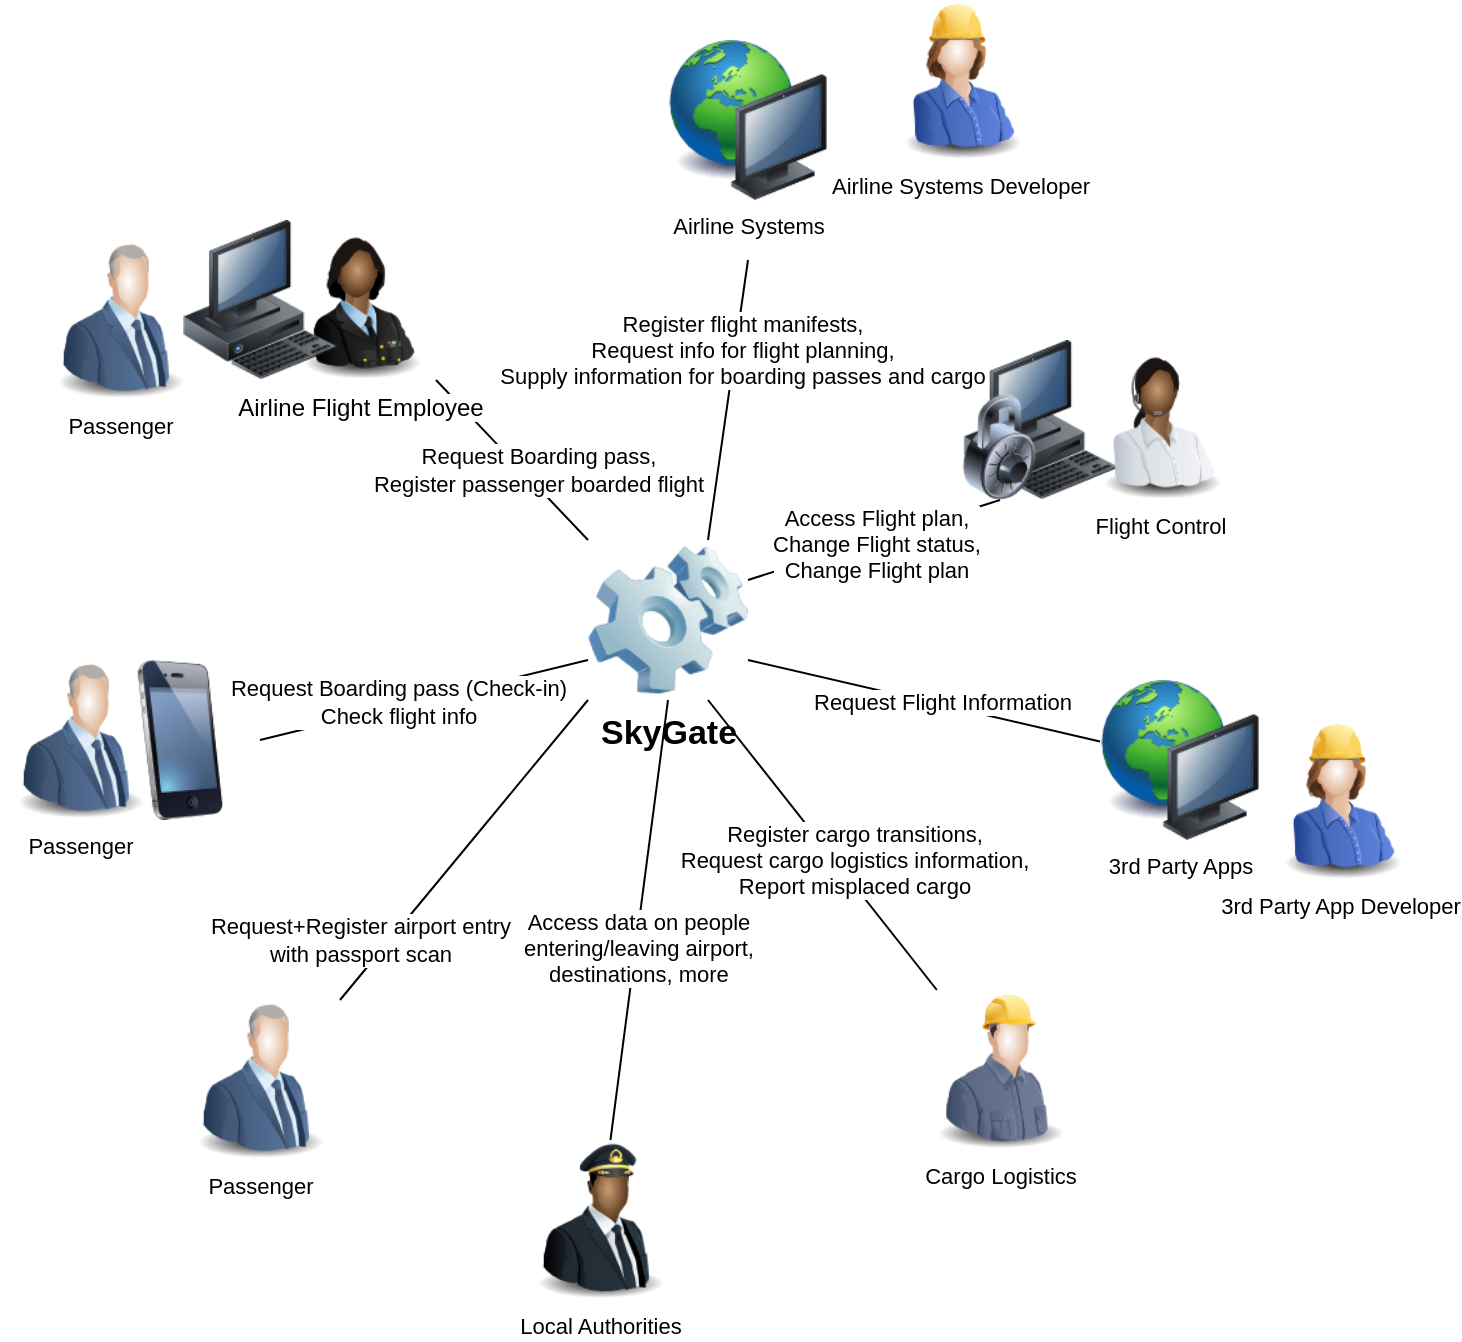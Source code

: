<mxfile version="23.1.5" type="github">
  <diagram name="Page-1" id="GPfSG8dqceGoYyzkaN0X">
    <mxGraphModel dx="934" dy="676" grid="1" gridSize="10" guides="1" tooltips="1" connect="1" arrows="1" fold="1" page="1" pageScale="1" pageWidth="827" pageHeight="1169" math="0" shadow="0">
      <root>
        <mxCell id="0" />
        <mxCell id="1" parent="0" />
        <mxCell id="jdBxAFgn_817eQAfJT85-1" value="&lt;b&gt;&lt;font style=&quot;font-size: 17px;&quot;&gt;SkyGate&lt;/font&gt;&lt;br&gt;&lt;/b&gt;" style="image;html=1;image=img/lib/clip_art/computers/Software_128x128.png" vertex="1" parent="1">
          <mxGeometry x="374" y="280" width="80" height="80" as="geometry" />
        </mxCell>
        <mxCell id="jdBxAFgn_817eQAfJT85-3" style="rounded=0;orthogonalLoop=1;jettySize=auto;html=1;entryX=0;entryY=0;entryDx=0;entryDy=0;endArrow=none;endFill=0;" edge="1" parent="1" source="jdBxAFgn_817eQAfJT85-2" target="jdBxAFgn_817eQAfJT85-1">
          <mxGeometry relative="1" as="geometry" />
        </mxCell>
        <mxCell id="jdBxAFgn_817eQAfJT85-4" value="Request Boarding pass,&lt;br&gt;Register passenger boarded flight" style="edgeLabel;html=1;align=center;verticalAlign=middle;resizable=0;points=[];fontFamily=Helvetica;fontSize=11;fontColor=default;labelBackgroundColor=default;" vertex="1" connectable="0" parent="jdBxAFgn_817eQAfJT85-3">
          <mxGeometry x="-0.114" y="2" relative="1" as="geometry">
            <mxPoint x="16" y="11" as="offset" />
          </mxGeometry>
        </mxCell>
        <mxCell id="jdBxAFgn_817eQAfJT85-2" value="Airline Flight Employee" style="image;html=1;image=img/lib/clip_art/people/Military_Officer_Woman_Black_128x128.png" vertex="1" parent="1">
          <mxGeometry x="220" y="120" width="80" height="80" as="geometry" />
        </mxCell>
        <mxCell id="jdBxAFgn_817eQAfJT85-5" value="" style="image;html=1;image=img/lib/clip_art/computers/Workstation_128x128.png;fontFamily=Helvetica;fontSize=11;fontColor=default;labelBackgroundColor=default;" vertex="1" parent="1">
          <mxGeometry x="170" y="120" width="80" height="80" as="geometry" />
        </mxCell>
        <mxCell id="jdBxAFgn_817eQAfJT85-6" value="Passenger" style="image;html=1;image=img/lib/clip_art/people/Suit_Man_Blue_128x128.png;fontFamily=Helvetica;fontSize=11;fontColor=default;labelBackgroundColor=default;" vertex="1" parent="1">
          <mxGeometry x="80" y="340" width="80" height="80" as="geometry" />
        </mxCell>
        <mxCell id="jdBxAFgn_817eQAfJT85-15" style="edgeStyle=none;rounded=0;orthogonalLoop=1;jettySize=auto;html=1;entryX=0;entryY=0.75;entryDx=0;entryDy=0;strokeColor=default;align=center;verticalAlign=middle;fontFamily=Helvetica;fontSize=11;fontColor=default;labelBackgroundColor=default;endArrow=none;endFill=0;exitX=1;exitY=0.5;exitDx=0;exitDy=0;" edge="1" parent="1" source="jdBxAFgn_817eQAfJT85-17" target="jdBxAFgn_817eQAfJT85-1">
          <mxGeometry relative="1" as="geometry">
            <mxPoint x="210" y="428.431" as="sourcePoint" />
          </mxGeometry>
        </mxCell>
        <mxCell id="jdBxAFgn_817eQAfJT85-16" value="Request Boarding pass (Check-in)&lt;br&gt;Check flight info" style="edgeLabel;html=1;align=center;verticalAlign=middle;resizable=0;points=[];fontFamily=Helvetica;fontSize=11;fontColor=default;labelBackgroundColor=default;" vertex="1" connectable="0" parent="jdBxAFgn_817eQAfJT85-15">
          <mxGeometry x="-0.273" y="-5" relative="1" as="geometry">
            <mxPoint x="8" y="-10" as="offset" />
          </mxGeometry>
        </mxCell>
        <mxCell id="jdBxAFgn_817eQAfJT85-8" value="" style="image;html=1;image=img/lib/clip_art/computers/Secure_System_128x128.png;fontFamily=Helvetica;fontSize=11;fontColor=default;labelBackgroundColor=default;" vertex="1" parent="1">
          <mxGeometry x="560" y="180" width="80" height="80" as="geometry" />
        </mxCell>
        <mxCell id="jdBxAFgn_817eQAfJT85-10" style="edgeStyle=none;rounded=0;orthogonalLoop=1;jettySize=auto;html=1;entryX=0.75;entryY=1;entryDx=0;entryDy=0;strokeColor=default;align=center;verticalAlign=middle;fontFamily=Helvetica;fontSize=11;fontColor=default;labelBackgroundColor=default;endArrow=none;endFill=0;" edge="1" parent="1" source="jdBxAFgn_817eQAfJT85-9" target="jdBxAFgn_817eQAfJT85-1">
          <mxGeometry relative="1" as="geometry" />
        </mxCell>
        <mxCell id="jdBxAFgn_817eQAfJT85-11" value="Register cargo transitions,&lt;br&gt;Request cargo logistics information,&lt;br&gt;Report misplaced cargo" style="edgeLabel;html=1;align=center;verticalAlign=middle;resizable=0;points=[];fontFamily=Helvetica;fontSize=11;fontColor=default;labelBackgroundColor=default;" vertex="1" connectable="0" parent="jdBxAFgn_817eQAfJT85-10">
          <mxGeometry x="-0.122" y="-4" relative="1" as="geometry">
            <mxPoint x="5" y="1" as="offset" />
          </mxGeometry>
        </mxCell>
        <mxCell id="jdBxAFgn_817eQAfJT85-9" value="Cargo Logistics" style="image;html=1;image=img/lib/clip_art/people/Construction_Worker_Man_128x128.png;fontFamily=Helvetica;fontSize=11;fontColor=default;labelBackgroundColor=default;" vertex="1" parent="1">
          <mxGeometry x="540" y="505" width="80" height="80" as="geometry" />
        </mxCell>
        <mxCell id="jdBxAFgn_817eQAfJT85-13" style="edgeStyle=none;rounded=0;orthogonalLoop=1;jettySize=auto;html=1;exitX=0.25;exitY=1;exitDx=0;exitDy=0;entryX=1;entryY=0.25;entryDx=0;entryDy=0;strokeColor=default;align=center;verticalAlign=middle;fontFamily=Helvetica;fontSize=11;fontColor=default;labelBackgroundColor=default;endArrow=none;endFill=0;" edge="1" parent="1" source="jdBxAFgn_817eQAfJT85-8" target="jdBxAFgn_817eQAfJT85-1">
          <mxGeometry relative="1" as="geometry">
            <mxPoint x="610.0" y="300" as="sourcePoint" />
          </mxGeometry>
        </mxCell>
        <mxCell id="jdBxAFgn_817eQAfJT85-14" value="Access Flight plan,&lt;br&gt;Change Flight status,&lt;br&gt;Change Flight plan" style="edgeLabel;html=1;align=center;verticalAlign=middle;resizable=0;points=[];fontFamily=Helvetica;fontSize=11;fontColor=default;labelBackgroundColor=default;" vertex="1" connectable="0" parent="jdBxAFgn_817eQAfJT85-13">
          <mxGeometry x="0.17" y="2" relative="1" as="geometry">
            <mxPoint x="11" y="-4" as="offset" />
          </mxGeometry>
        </mxCell>
        <mxCell id="jdBxAFgn_817eQAfJT85-17" value="" style="image;html=1;image=img/lib/clip_art/telecommunication/iPhone_128x128.png;fontFamily=Helvetica;fontSize=11;fontColor=default;labelBackgroundColor=default;" vertex="1" parent="1">
          <mxGeometry x="130" y="340" width="80" height="80" as="geometry" />
        </mxCell>
        <mxCell id="jdBxAFgn_817eQAfJT85-21" value="Passenger" style="image;html=1;image=img/lib/clip_art/people/Suit_Man_Blue_128x128.png;fontFamily=Helvetica;fontSize=11;fontColor=default;labelBackgroundColor=default;" vertex="1" parent="1">
          <mxGeometry x="100" y="130" width="80" height="80" as="geometry" />
        </mxCell>
        <mxCell id="jdBxAFgn_817eQAfJT85-33" style="edgeStyle=none;rounded=0;orthogonalLoop=1;jettySize=auto;html=1;exitX=1;exitY=0;exitDx=0;exitDy=0;entryX=0;entryY=1;entryDx=0;entryDy=0;strokeColor=default;align=center;verticalAlign=middle;fontFamily=Helvetica;fontSize=11;fontColor=default;labelBackgroundColor=default;endArrow=none;endFill=0;" edge="1" parent="1" source="jdBxAFgn_817eQAfJT85-22" target="jdBxAFgn_817eQAfJT85-1">
          <mxGeometry relative="1" as="geometry" />
        </mxCell>
        <mxCell id="jdBxAFgn_817eQAfJT85-34" value="Request+Register airport entry &lt;br&gt;with passport scan" style="edgeLabel;html=1;align=center;verticalAlign=middle;resizable=0;points=[];fontFamily=Helvetica;fontSize=11;fontColor=default;labelBackgroundColor=default;" vertex="1" connectable="0" parent="jdBxAFgn_817eQAfJT85-33">
          <mxGeometry x="-0.443" y="1" relative="1" as="geometry">
            <mxPoint x="-24" y="12" as="offset" />
          </mxGeometry>
        </mxCell>
        <mxCell id="jdBxAFgn_817eQAfJT85-22" value="Passenger" style="image;html=1;image=img/lib/clip_art/people/Suit_Man_Blue_128x128.png;fontFamily=Helvetica;fontSize=11;fontColor=default;labelBackgroundColor=default;" vertex="1" parent="1">
          <mxGeometry x="170" y="510" width="80" height="80" as="geometry" />
        </mxCell>
        <mxCell id="jdBxAFgn_817eQAfJT85-23" value="Flight Control" style="image;html=1;image=img/lib/clip_art/people/Telesales_Woman_Black_128x128.png;fontFamily=Helvetica;fontSize=11;fontColor=default;labelBackgroundColor=default;" vertex="1" parent="1">
          <mxGeometry x="620" y="180" width="80" height="80" as="geometry" />
        </mxCell>
        <mxCell id="jdBxAFgn_817eQAfJT85-26" style="edgeStyle=none;rounded=0;orthogonalLoop=1;jettySize=auto;html=1;entryX=0.75;entryY=0;entryDx=0;entryDy=0;strokeColor=default;align=center;verticalAlign=middle;fontFamily=Helvetica;fontSize=11;fontColor=default;labelBackgroundColor=default;endArrow=none;endFill=0;" edge="1" parent="1" target="jdBxAFgn_817eQAfJT85-1">
          <mxGeometry relative="1" as="geometry">
            <mxPoint x="454" y="140" as="sourcePoint" />
          </mxGeometry>
        </mxCell>
        <mxCell id="jdBxAFgn_817eQAfJT85-27" value="Register flight manifests,&lt;br&gt;Request info for flight planning,&lt;br&gt;Supply information for boarding passes and cargo" style="edgeLabel;html=1;align=center;verticalAlign=middle;resizable=0;points=[];fontFamily=Helvetica;fontSize=11;fontColor=default;labelBackgroundColor=default;" vertex="1" connectable="0" parent="jdBxAFgn_817eQAfJT85-26">
          <mxGeometry x="-0.361" y="3" relative="1" as="geometry">
            <mxPoint as="offset" />
          </mxGeometry>
        </mxCell>
        <mxCell id="jdBxAFgn_817eQAfJT85-24" value="Airline Systems" style="image;html=1;image=img/lib/clip_art/computers/Network_128x128.png;fontFamily=Helvetica;fontSize=11;fontColor=default;labelBackgroundColor=default;" vertex="1" parent="1">
          <mxGeometry x="414" y="30" width="80" height="80" as="geometry" />
        </mxCell>
        <mxCell id="jdBxAFgn_817eQAfJT85-25" value="Airline Systems Developer" style="image;html=1;image=img/lib/clip_art/people/Construction_Worker_Woman_128x128.png;fontFamily=Helvetica;fontSize=11;fontColor=default;labelBackgroundColor=default;" vertex="1" parent="1">
          <mxGeometry x="520" y="10" width="80" height="80" as="geometry" />
        </mxCell>
        <mxCell id="jdBxAFgn_817eQAfJT85-29" style="edgeStyle=none;rounded=0;orthogonalLoop=1;jettySize=auto;html=1;entryX=0.5;entryY=1;entryDx=0;entryDy=0;strokeColor=default;align=center;verticalAlign=middle;fontFamily=Helvetica;fontSize=11;fontColor=default;labelBackgroundColor=default;endArrow=none;endFill=0;" edge="1" parent="1" source="jdBxAFgn_817eQAfJT85-28" target="jdBxAFgn_817eQAfJT85-1">
          <mxGeometry relative="1" as="geometry" />
        </mxCell>
        <mxCell id="jdBxAFgn_817eQAfJT85-30" value="Access data on people &lt;br&gt;entering/leaving airport,&lt;br&gt;destinations, more" style="edgeLabel;html=1;align=center;verticalAlign=middle;resizable=0;points=[];fontFamily=Helvetica;fontSize=11;fontColor=default;labelBackgroundColor=default;" vertex="1" connectable="0" parent="jdBxAFgn_817eQAfJT85-29">
          <mxGeometry x="-0.125" y="-1" relative="1" as="geometry">
            <mxPoint as="offset" />
          </mxGeometry>
        </mxCell>
        <mxCell id="jdBxAFgn_817eQAfJT85-28" value="Local Authorities" style="image;html=1;image=img/lib/clip_art/people/Pilot_Man_Black_128x128.png;fontFamily=Helvetica;fontSize=11;fontColor=default;labelBackgroundColor=default;" vertex="1" parent="1">
          <mxGeometry x="340" y="580" width="80" height="80" as="geometry" />
        </mxCell>
        <mxCell id="jdBxAFgn_817eQAfJT85-37" style="edgeStyle=none;rounded=0;orthogonalLoop=1;jettySize=auto;html=1;entryX=1;entryY=0.75;entryDx=0;entryDy=0;strokeColor=default;align=center;verticalAlign=middle;fontFamily=Helvetica;fontSize=11;fontColor=default;labelBackgroundColor=default;endArrow=none;endFill=0;" edge="1" parent="1" source="jdBxAFgn_817eQAfJT85-35" target="jdBxAFgn_817eQAfJT85-1">
          <mxGeometry relative="1" as="geometry" />
        </mxCell>
        <mxCell id="jdBxAFgn_817eQAfJT85-38" value="Request Flight Information" style="edgeLabel;html=1;align=center;verticalAlign=middle;resizable=0;points=[];fontFamily=Helvetica;fontSize=11;fontColor=default;labelBackgroundColor=default;" vertex="1" connectable="0" parent="jdBxAFgn_817eQAfJT85-37">
          <mxGeometry x="-0.153" y="5" relative="1" as="geometry">
            <mxPoint x="-4" y="-8" as="offset" />
          </mxGeometry>
        </mxCell>
        <mxCell id="jdBxAFgn_817eQAfJT85-35" value="3rd Party Apps" style="image;html=1;image=img/lib/clip_art/computers/Network_128x128.png;fontFamily=Helvetica;fontSize=11;fontColor=default;labelBackgroundColor=default;" vertex="1" parent="1">
          <mxGeometry x="630" y="350" width="80" height="80" as="geometry" />
        </mxCell>
        <mxCell id="jdBxAFgn_817eQAfJT85-36" value="3rd Party App Developer" style="image;html=1;image=img/lib/clip_art/people/Construction_Worker_Woman_128x128.png;fontFamily=Helvetica;fontSize=11;fontColor=default;labelBackgroundColor=default;" vertex="1" parent="1">
          <mxGeometry x="710" y="370" width="80" height="80" as="geometry" />
        </mxCell>
      </root>
    </mxGraphModel>
  </diagram>
</mxfile>
